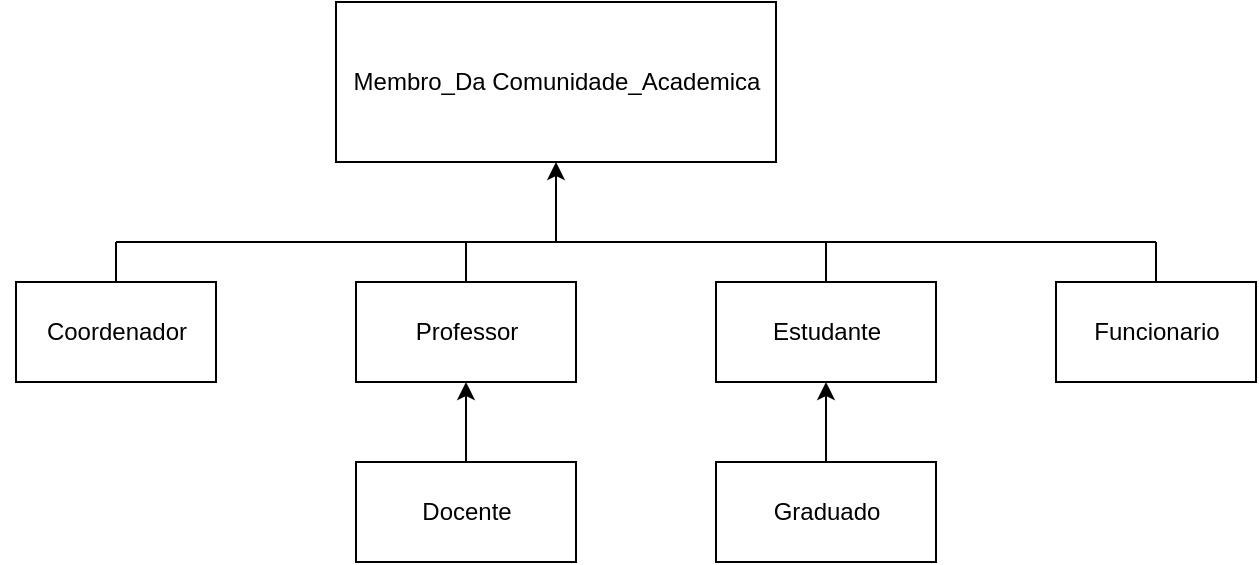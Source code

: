 <mxfile version="20.8.16" type="device"><diagram id="C5RBs43oDa-KdzZeNtuy" name="Page-1"><mxGraphModel dx="864" dy="516" grid="1" gridSize="10" guides="1" tooltips="1" connect="1" arrows="1" fold="1" page="1" pageScale="1" pageWidth="827" pageHeight="1169" math="0" shadow="0"><root><mxCell id="WIyWlLk6GJQsqaUBKTNV-0"/><mxCell id="WIyWlLk6GJQsqaUBKTNV-1" parent="WIyWlLk6GJQsqaUBKTNV-0"/><mxCell id="2woEVTticdK_TeFdDfo5-5" value="Membro_Da Comunidade_Academica" style="html=1;" vertex="1" parent="WIyWlLk6GJQsqaUBKTNV-1"><mxGeometry x="290" y="200" width="220" height="80" as="geometry"/></mxCell><mxCell id="2woEVTticdK_TeFdDfo5-8" value="" style="endArrow=classic;html=1;rounded=0;entryX=0.5;entryY=1;entryDx=0;entryDy=0;" edge="1" parent="WIyWlLk6GJQsqaUBKTNV-1" target="2woEVTticdK_TeFdDfo5-5"><mxGeometry width="50" height="50" relative="1" as="geometry"><mxPoint x="400" y="320" as="sourcePoint"/><mxPoint x="440" y="310" as="targetPoint"/></mxGeometry></mxCell><mxCell id="2woEVTticdK_TeFdDfo5-9" value="Coordenador" style="html=1;" vertex="1" parent="WIyWlLk6GJQsqaUBKTNV-1"><mxGeometry x="130" y="340" width="100" height="50" as="geometry"/></mxCell><mxCell id="2woEVTticdK_TeFdDfo5-10" value="Professor" style="html=1;" vertex="1" parent="WIyWlLk6GJQsqaUBKTNV-1"><mxGeometry x="300" y="340" width="110" height="50" as="geometry"/></mxCell><mxCell id="2woEVTticdK_TeFdDfo5-11" value="Estudante" style="html=1;" vertex="1" parent="WIyWlLk6GJQsqaUBKTNV-1"><mxGeometry x="480" y="340" width="110" height="50" as="geometry"/></mxCell><mxCell id="2woEVTticdK_TeFdDfo5-12" value="Funcionario" style="html=1;" vertex="1" parent="WIyWlLk6GJQsqaUBKTNV-1"><mxGeometry x="650" y="340" width="100" height="50" as="geometry"/></mxCell><mxCell id="2woEVTticdK_TeFdDfo5-13" value="Docente" style="html=1;" vertex="1" parent="WIyWlLk6GJQsqaUBKTNV-1"><mxGeometry x="300" y="430" width="110" height="50" as="geometry"/></mxCell><mxCell id="2woEVTticdK_TeFdDfo5-14" value="Graduado" style="html=1;" vertex="1" parent="WIyWlLk6GJQsqaUBKTNV-1"><mxGeometry x="480" y="430" width="110" height="50" as="geometry"/></mxCell><mxCell id="2woEVTticdK_TeFdDfo5-15" value="" style="endArrow=classic;html=1;rounded=0;entryX=0.5;entryY=1;entryDx=0;entryDy=0;exitX=0.5;exitY=0;exitDx=0;exitDy=0;" edge="1" parent="WIyWlLk6GJQsqaUBKTNV-1" source="2woEVTticdK_TeFdDfo5-13" target="2woEVTticdK_TeFdDfo5-10"><mxGeometry width="50" height="50" relative="1" as="geometry"><mxPoint x="240" y="450" as="sourcePoint"/><mxPoint x="290" y="400" as="targetPoint"/></mxGeometry></mxCell><mxCell id="2woEVTticdK_TeFdDfo5-16" value="" style="endArrow=classic;html=1;rounded=0;entryX=0.5;entryY=1;entryDx=0;entryDy=0;exitX=0.5;exitY=0;exitDx=0;exitDy=0;" edge="1" parent="WIyWlLk6GJQsqaUBKTNV-1" source="2woEVTticdK_TeFdDfo5-14" target="2woEVTticdK_TeFdDfo5-11"><mxGeometry width="50" height="50" relative="1" as="geometry"><mxPoint x="560" y="410" as="sourcePoint"/><mxPoint x="440" y="310" as="targetPoint"/></mxGeometry></mxCell><mxCell id="2woEVTticdK_TeFdDfo5-17" value="" style="endArrow=none;html=1;rounded=0;" edge="1" parent="WIyWlLk6GJQsqaUBKTNV-1"><mxGeometry width="50" height="50" relative="1" as="geometry"><mxPoint x="180" y="320" as="sourcePoint"/><mxPoint x="700" y="320" as="targetPoint"/></mxGeometry></mxCell><mxCell id="2woEVTticdK_TeFdDfo5-18" value="" style="endArrow=none;html=1;rounded=0;" edge="1" parent="WIyWlLk6GJQsqaUBKTNV-1" source="2woEVTticdK_TeFdDfo5-9"><mxGeometry width="50" height="50" relative="1" as="geometry"><mxPoint x="390" y="360" as="sourcePoint"/><mxPoint x="180" y="320" as="targetPoint"/></mxGeometry></mxCell><mxCell id="2woEVTticdK_TeFdDfo5-20" value="" style="endArrow=none;html=1;rounded=0;entryX=0.5;entryY=0;entryDx=0;entryDy=0;" edge="1" parent="WIyWlLk6GJQsqaUBKTNV-1" target="2woEVTticdK_TeFdDfo5-10"><mxGeometry width="50" height="50" relative="1" as="geometry"><mxPoint x="355" y="320" as="sourcePoint"/><mxPoint x="440" y="310" as="targetPoint"/></mxGeometry></mxCell><mxCell id="2woEVTticdK_TeFdDfo5-22" value="" style="endArrow=none;html=1;rounded=0;exitX=0.5;exitY=0;exitDx=0;exitDy=0;" edge="1" parent="WIyWlLk6GJQsqaUBKTNV-1" source="2woEVTticdK_TeFdDfo5-11"><mxGeometry width="50" height="50" relative="1" as="geometry"><mxPoint x="390" y="360" as="sourcePoint"/><mxPoint x="535" y="320" as="targetPoint"/></mxGeometry></mxCell><mxCell id="2woEVTticdK_TeFdDfo5-23" value="" style="endArrow=none;html=1;rounded=0;exitX=0.5;exitY=0;exitDx=0;exitDy=0;" edge="1" parent="WIyWlLk6GJQsqaUBKTNV-1" source="2woEVTticdK_TeFdDfo5-12"><mxGeometry width="50" height="50" relative="1" as="geometry"><mxPoint x="390" y="360" as="sourcePoint"/><mxPoint x="700" y="320" as="targetPoint"/></mxGeometry></mxCell><mxCell id="2woEVTticdK_TeFdDfo5-25" style="edgeStyle=none;rounded=0;orthogonalLoop=1;jettySize=auto;html=1;exitX=0;exitY=0.5;exitDx=0;exitDy=0;" edge="1" parent="WIyWlLk6GJQsqaUBKTNV-1" source="2woEVTticdK_TeFdDfo5-9" target="2woEVTticdK_TeFdDfo5-9"><mxGeometry relative="1" as="geometry"/></mxCell></root></mxGraphModel></diagram></mxfile>